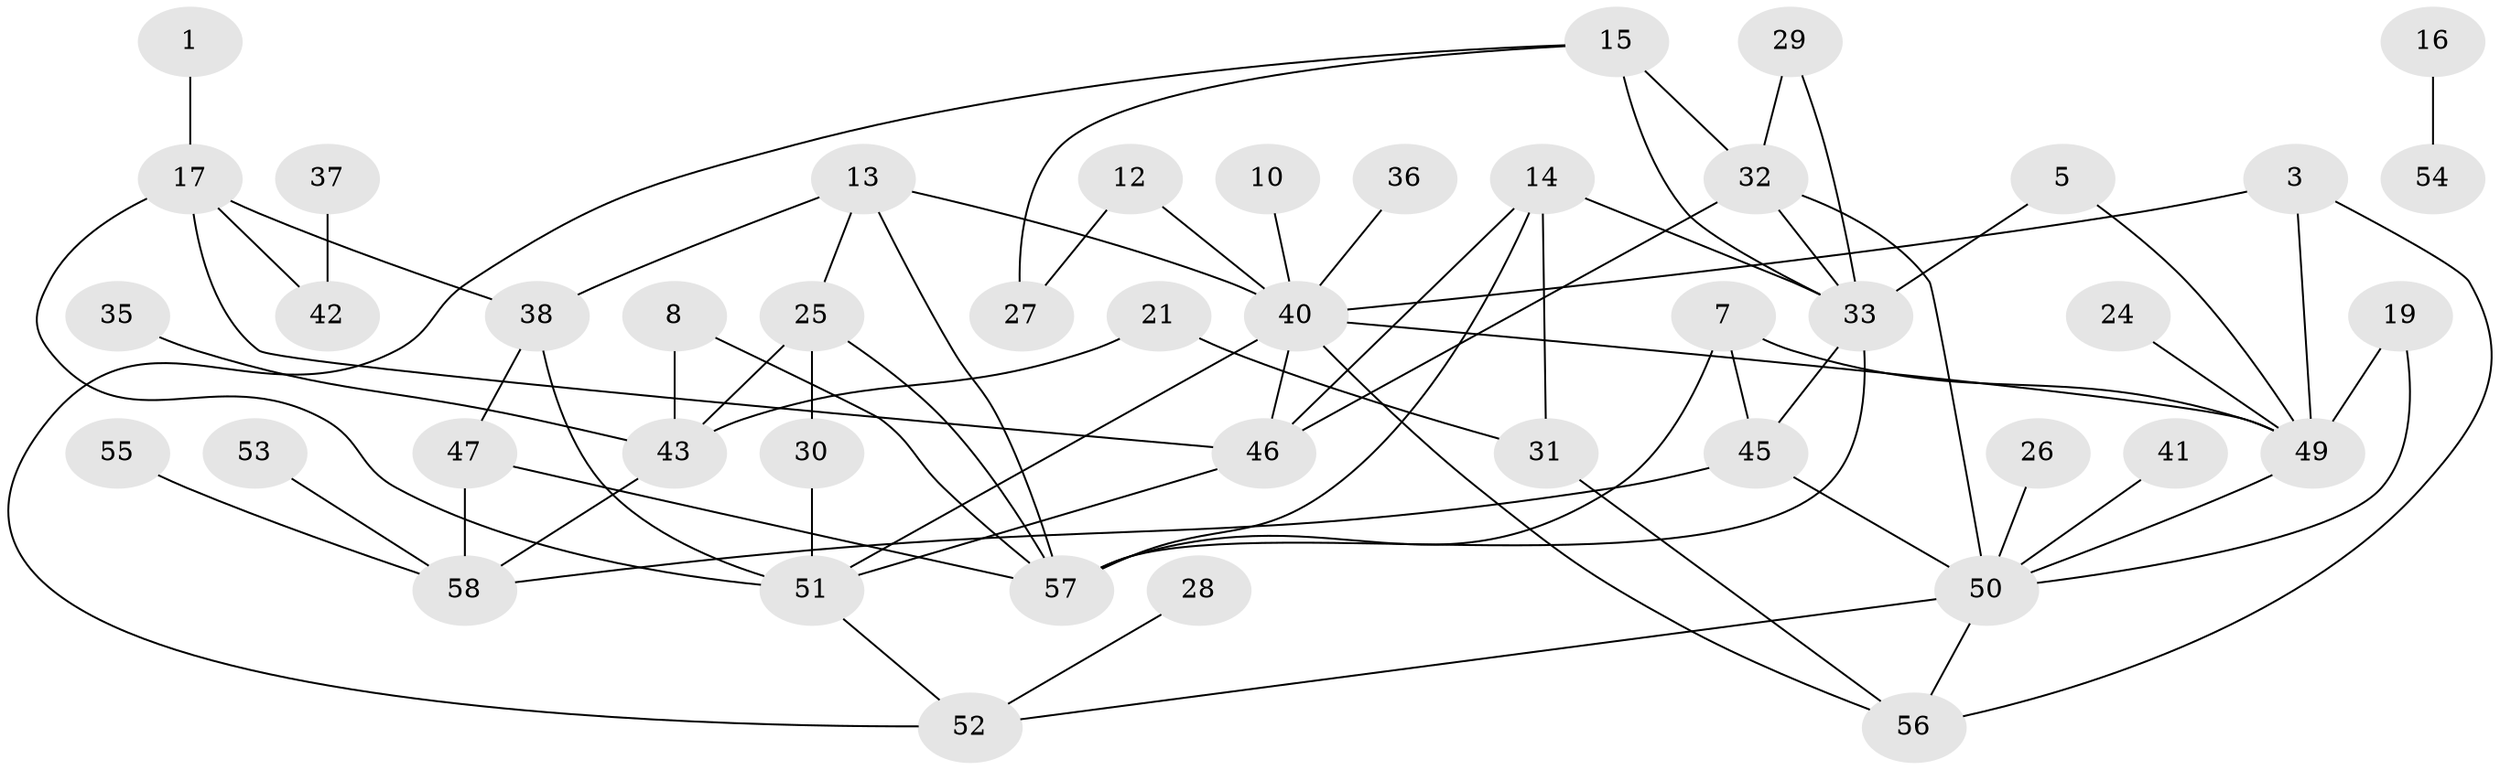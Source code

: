 // original degree distribution, {2: 0.2608695652173913, 1: 0.24347826086956523, 3: 0.19130434782608696, 7: 0.017391304347826087, 0: 0.09565217391304348, 4: 0.13043478260869565, 6: 0.02608695652173913, 5: 0.034782608695652174}
// Generated by graph-tools (version 1.1) at 2025/49/03/09/25 03:49:12]
// undirected, 45 vertices, 72 edges
graph export_dot {
graph [start="1"]
  node [color=gray90,style=filled];
  1;
  3;
  5;
  7;
  8;
  10;
  12;
  13;
  14;
  15;
  16;
  17;
  19;
  21;
  24;
  25;
  26;
  27;
  28;
  29;
  30;
  31;
  32;
  33;
  35;
  36;
  37;
  38;
  40;
  41;
  42;
  43;
  45;
  46;
  47;
  49;
  50;
  51;
  52;
  53;
  54;
  55;
  56;
  57;
  58;
  1 -- 17 [weight=1.0];
  3 -- 40 [weight=1.0];
  3 -- 49 [weight=1.0];
  3 -- 56 [weight=1.0];
  5 -- 33 [weight=1.0];
  5 -- 49 [weight=1.0];
  7 -- 45 [weight=1.0];
  7 -- 49 [weight=1.0];
  7 -- 57 [weight=1.0];
  8 -- 43 [weight=1.0];
  8 -- 57 [weight=1.0];
  10 -- 40 [weight=1.0];
  12 -- 27 [weight=1.0];
  12 -- 40 [weight=1.0];
  13 -- 25 [weight=1.0];
  13 -- 38 [weight=1.0];
  13 -- 40 [weight=1.0];
  13 -- 57 [weight=1.0];
  14 -- 31 [weight=1.0];
  14 -- 33 [weight=1.0];
  14 -- 46 [weight=1.0];
  14 -- 57 [weight=1.0];
  15 -- 27 [weight=1.0];
  15 -- 32 [weight=1.0];
  15 -- 33 [weight=1.0];
  15 -- 52 [weight=1.0];
  16 -- 54 [weight=1.0];
  17 -- 38 [weight=1.0];
  17 -- 42 [weight=1.0];
  17 -- 46 [weight=1.0];
  17 -- 51 [weight=1.0];
  19 -- 49 [weight=1.0];
  19 -- 50 [weight=1.0];
  21 -- 31 [weight=1.0];
  21 -- 43 [weight=1.0];
  24 -- 49 [weight=1.0];
  25 -- 30 [weight=1.0];
  25 -- 43 [weight=1.0];
  25 -- 57 [weight=1.0];
  26 -- 50 [weight=1.0];
  28 -- 52 [weight=1.0];
  29 -- 32 [weight=1.0];
  29 -- 33 [weight=1.0];
  30 -- 51 [weight=1.0];
  31 -- 56 [weight=1.0];
  32 -- 33 [weight=1.0];
  32 -- 46 [weight=1.0];
  32 -- 50 [weight=1.0];
  33 -- 45 [weight=1.0];
  33 -- 57 [weight=1.0];
  35 -- 43 [weight=1.0];
  36 -- 40 [weight=1.0];
  37 -- 42 [weight=1.0];
  38 -- 47 [weight=1.0];
  38 -- 51 [weight=2.0];
  40 -- 46 [weight=1.0];
  40 -- 49 [weight=1.0];
  40 -- 51 [weight=1.0];
  40 -- 56 [weight=1.0];
  41 -- 50 [weight=1.0];
  43 -- 58 [weight=1.0];
  45 -- 50 [weight=1.0];
  45 -- 58 [weight=1.0];
  46 -- 51 [weight=1.0];
  47 -- 57 [weight=1.0];
  47 -- 58 [weight=1.0];
  49 -- 50 [weight=1.0];
  50 -- 52 [weight=1.0];
  50 -- 56 [weight=1.0];
  51 -- 52 [weight=1.0];
  53 -- 58 [weight=1.0];
  55 -- 58 [weight=1.0];
}
